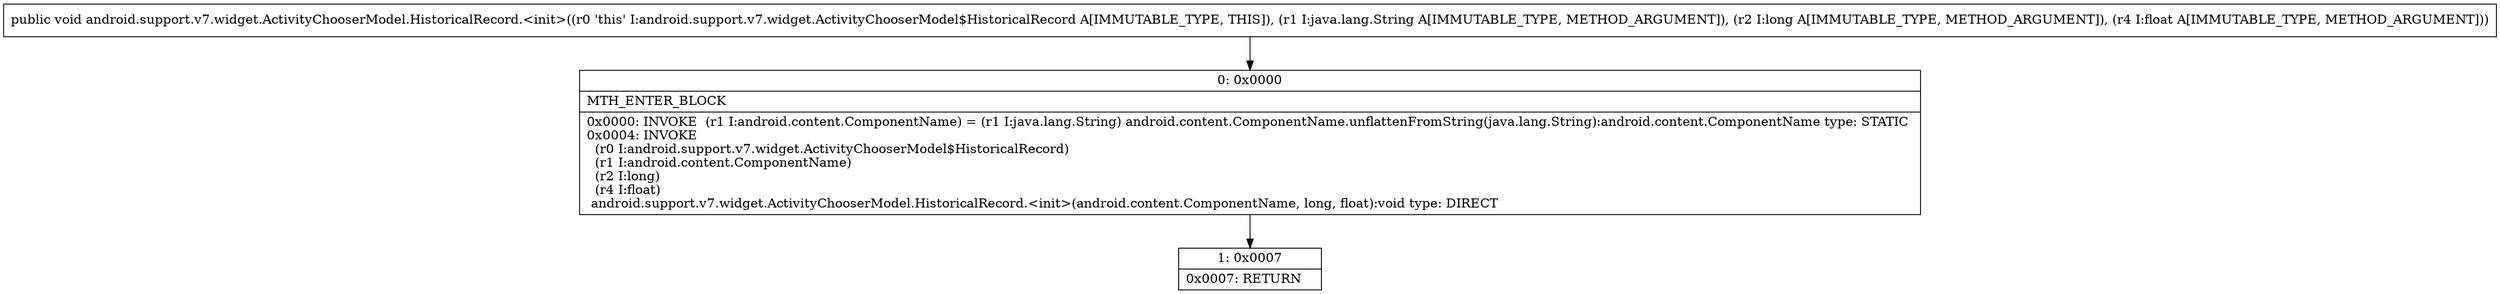 digraph "CFG forandroid.support.v7.widget.ActivityChooserModel.HistoricalRecord.\<init\>(Ljava\/lang\/String;JF)V" {
Node_0 [shape=record,label="{0\:\ 0x0000|MTH_ENTER_BLOCK\l|0x0000: INVOKE  (r1 I:android.content.ComponentName) = (r1 I:java.lang.String) android.content.ComponentName.unflattenFromString(java.lang.String):android.content.ComponentName type: STATIC \l0x0004: INVOKE  \l  (r0 I:android.support.v7.widget.ActivityChooserModel$HistoricalRecord)\l  (r1 I:android.content.ComponentName)\l  (r2 I:long)\l  (r4 I:float)\l android.support.v7.widget.ActivityChooserModel.HistoricalRecord.\<init\>(android.content.ComponentName, long, float):void type: DIRECT \l}"];
Node_1 [shape=record,label="{1\:\ 0x0007|0x0007: RETURN   \l}"];
MethodNode[shape=record,label="{public void android.support.v7.widget.ActivityChooserModel.HistoricalRecord.\<init\>((r0 'this' I:android.support.v7.widget.ActivityChooserModel$HistoricalRecord A[IMMUTABLE_TYPE, THIS]), (r1 I:java.lang.String A[IMMUTABLE_TYPE, METHOD_ARGUMENT]), (r2 I:long A[IMMUTABLE_TYPE, METHOD_ARGUMENT]), (r4 I:float A[IMMUTABLE_TYPE, METHOD_ARGUMENT])) }"];
MethodNode -> Node_0;
Node_0 -> Node_1;
}

